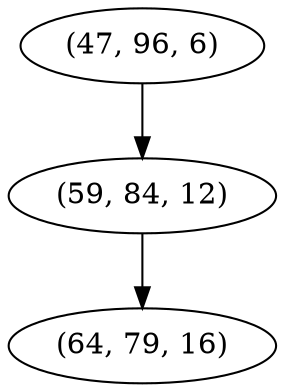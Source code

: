 digraph tree {
    "(47, 96, 6)";
    "(59, 84, 12)";
    "(64, 79, 16)";
    "(47, 96, 6)" -> "(59, 84, 12)";
    "(59, 84, 12)" -> "(64, 79, 16)";
}

